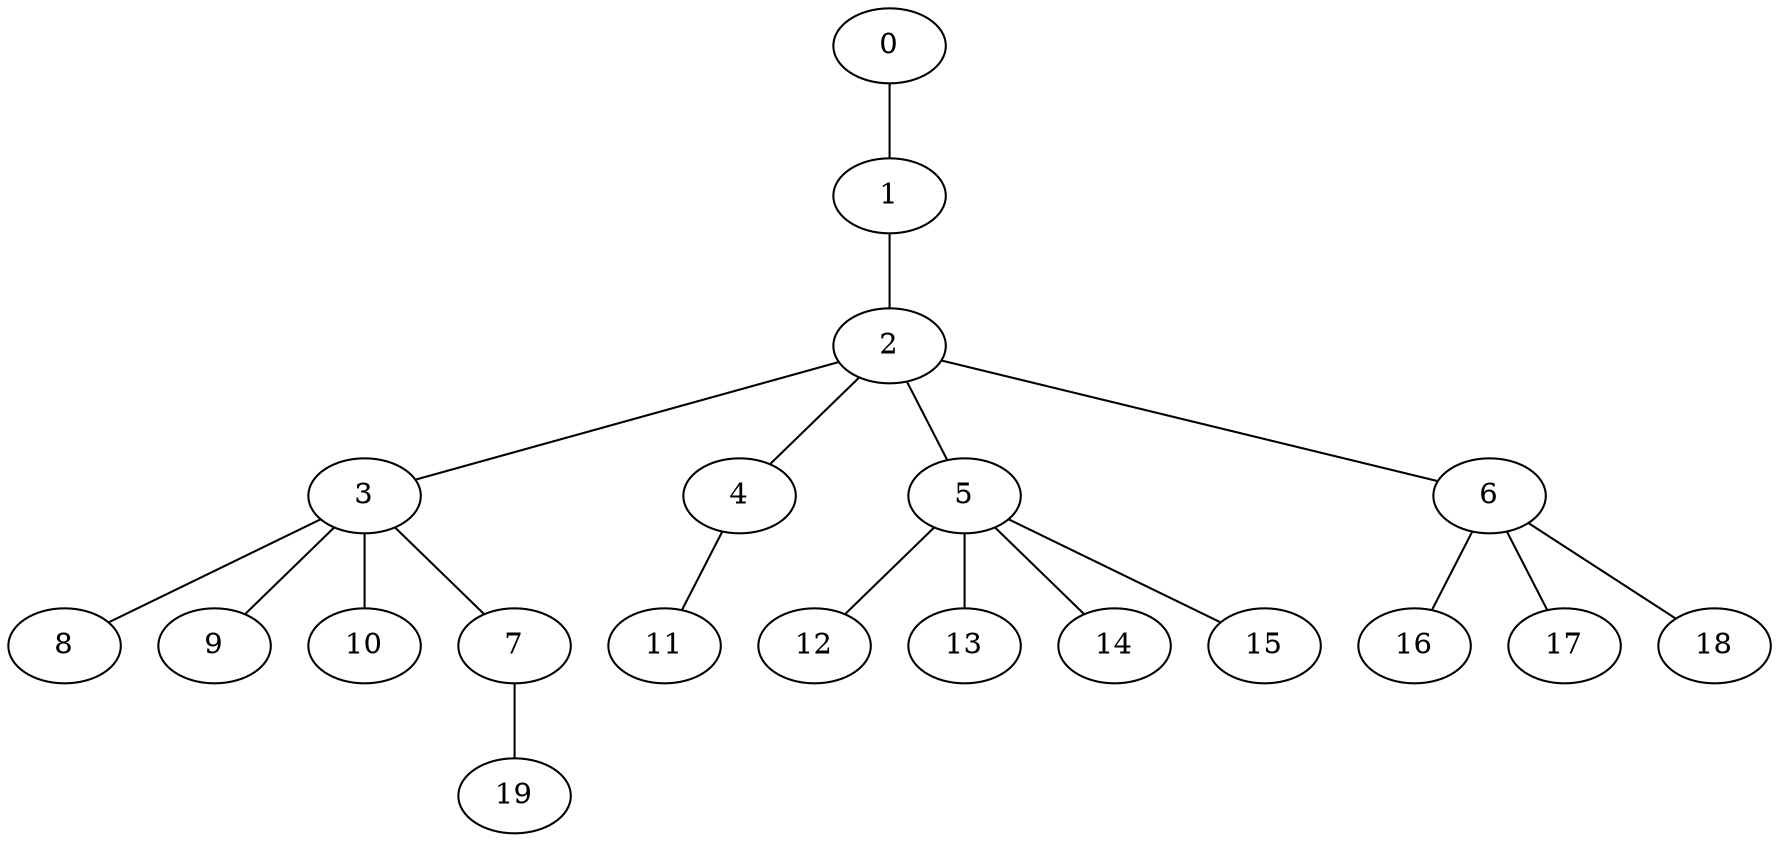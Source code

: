 
graph graphname {
    0 -- 1
1 -- 2
2 -- 3
2 -- 4
2 -- 5
2 -- 6
3 -- 8
3 -- 9
3 -- 10
3 -- 7
4 -- 11
5 -- 12
5 -- 13
5 -- 14
5 -- 15
6 -- 16
6 -- 17
6 -- 18
7 -- 19

}
